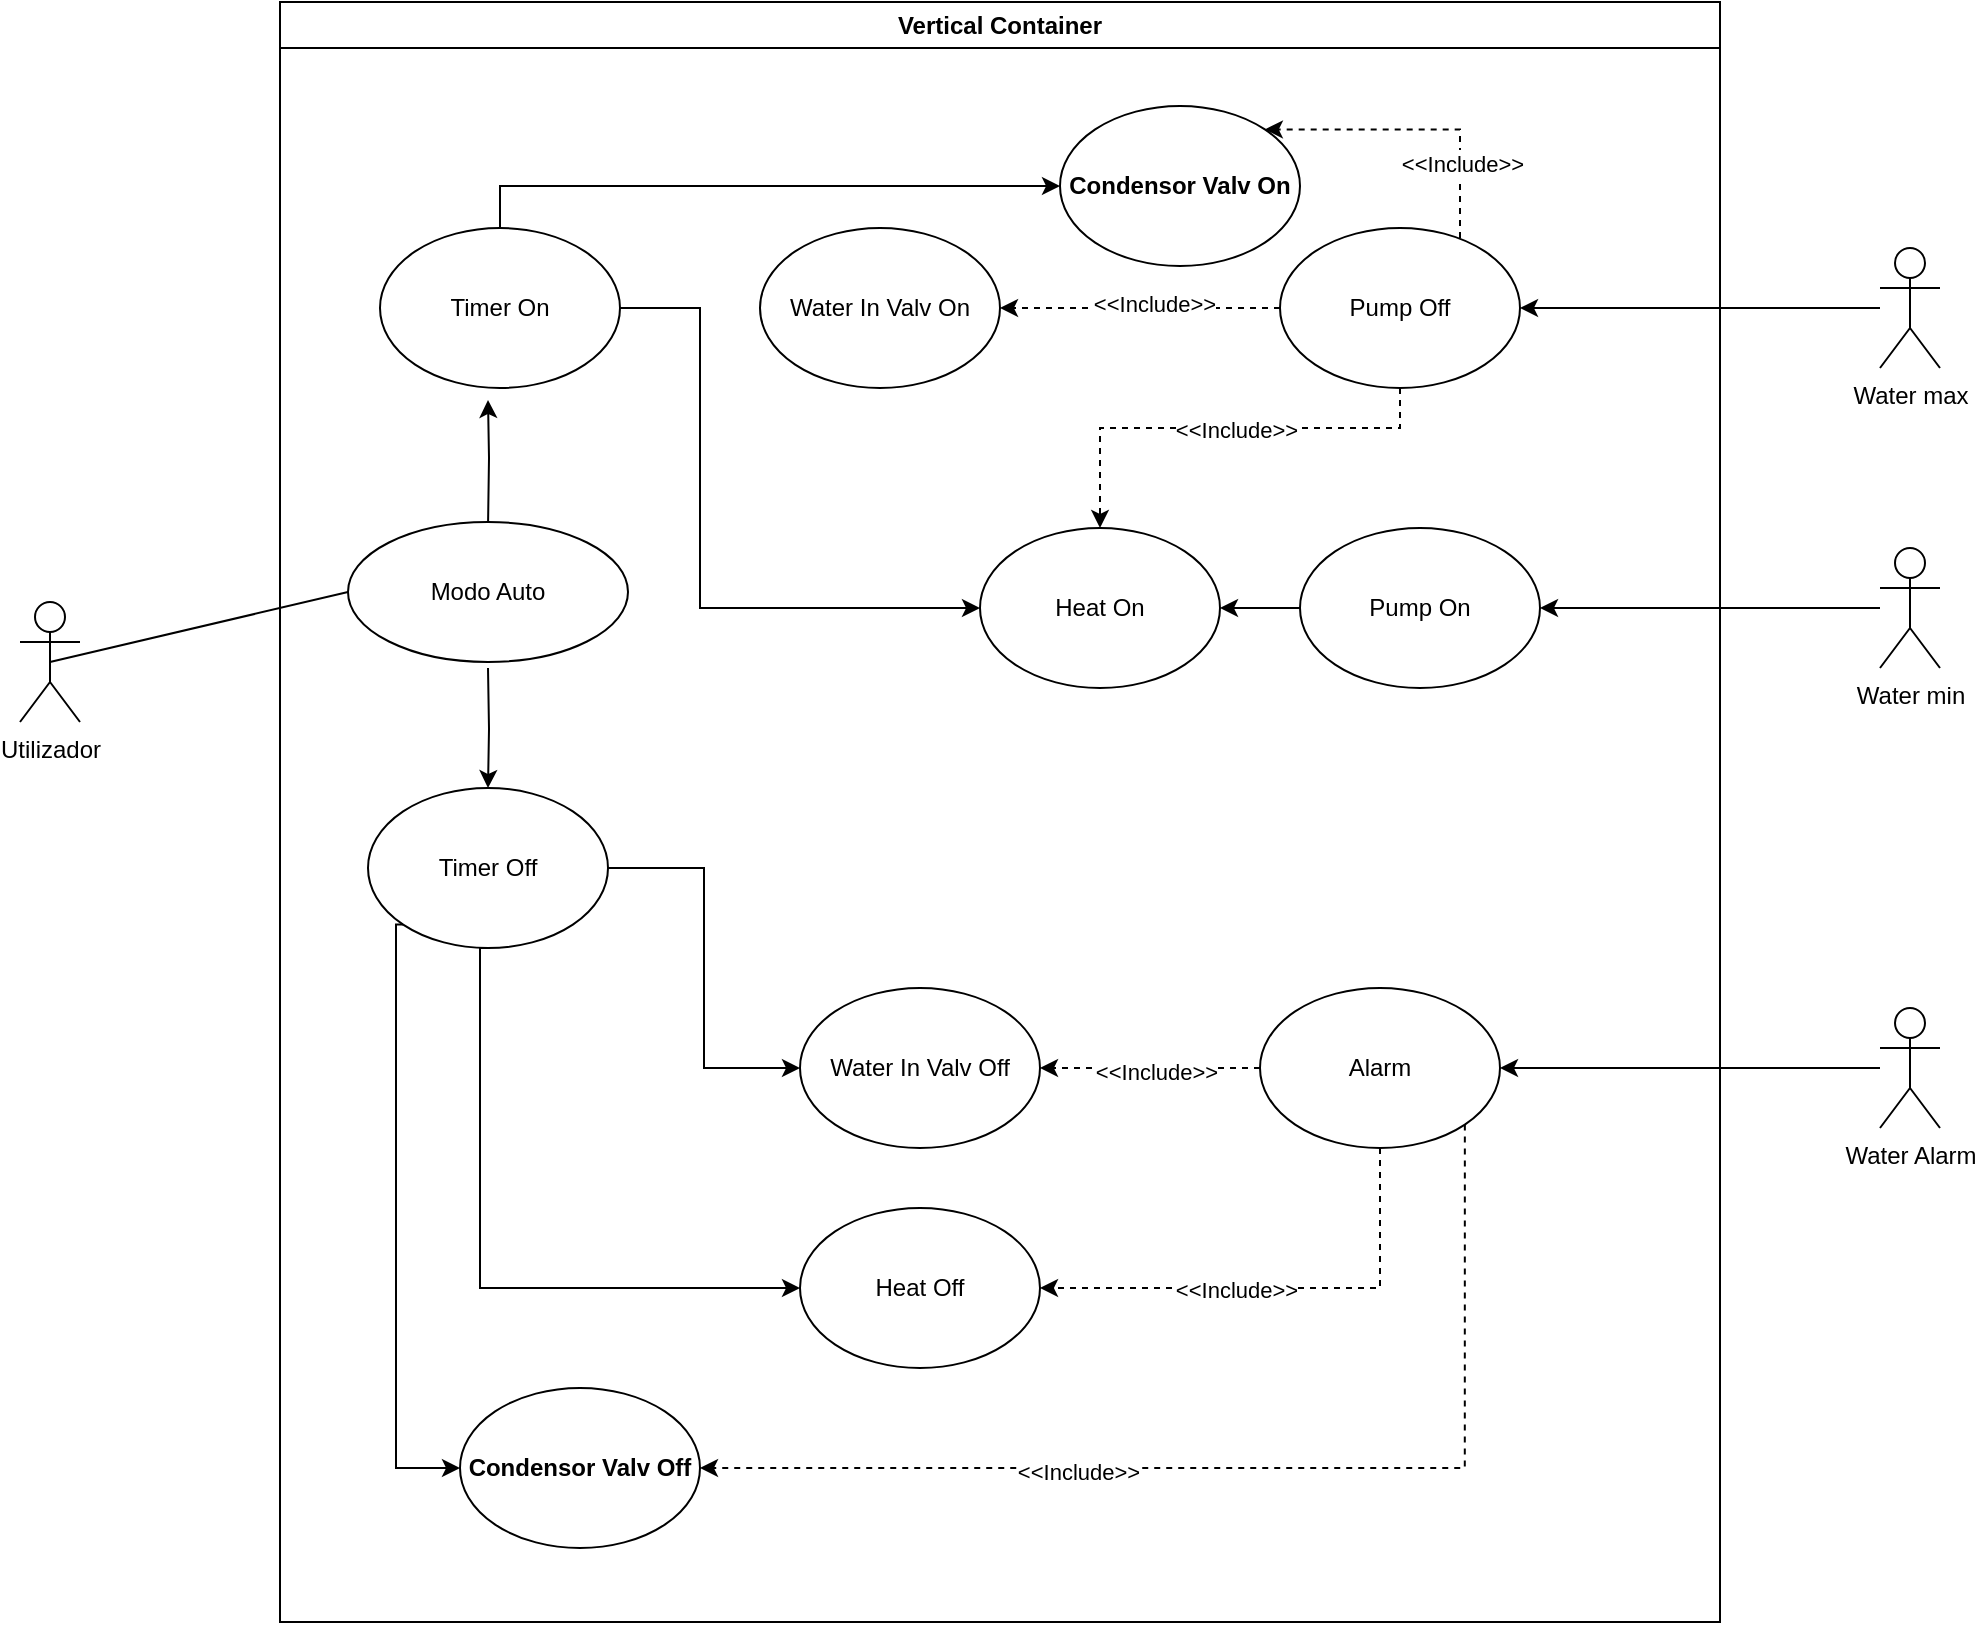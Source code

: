 <mxfile version="24.2.5" type="device">
  <diagram name="Page-1" id="cGvtU-eZdMTdBho1k1D7">
    <mxGraphModel dx="1434" dy="844" grid="1" gridSize="10" guides="1" tooltips="1" connect="1" arrows="1" fold="1" page="1" pageScale="1" pageWidth="1920" pageHeight="1200" math="0" shadow="0">
      <root>
        <mxCell id="0" />
        <mxCell id="1" parent="0" />
        <mxCell id="lKSyvVCcDCdRWvqENaDG-2" value="Utilizador" style="shape=umlActor;verticalLabelPosition=bottom;verticalAlign=top;html=1;outlineConnect=0;" parent="1" vertex="1">
          <mxGeometry x="120" y="350" width="30" height="60" as="geometry" />
        </mxCell>
        <mxCell id="p7EjR2kWBlTCo9uteqFw-5" style="edgeStyle=orthogonalEdgeStyle;rounded=0;orthogonalLoop=1;jettySize=auto;html=1;entryX=0.45;entryY=1.075;entryDx=0;entryDy=0;entryPerimeter=0;" edge="1" parent="1" target="p7EjR2kWBlTCo9uteqFw-3">
          <mxGeometry relative="1" as="geometry">
            <mxPoint x="354" y="313" as="sourcePoint" />
          </mxGeometry>
        </mxCell>
        <mxCell id="p7EjR2kWBlTCo9uteqFw-21" style="edgeStyle=orthogonalEdgeStyle;rounded=0;orthogonalLoop=1;jettySize=auto;html=1;entryX=0.5;entryY=0;entryDx=0;entryDy=0;fontFamily=Helvetica;fontSize=12;fontColor=default;fontStyle=1;" edge="1" parent="1" target="p7EjR2kWBlTCo9uteqFw-4">
          <mxGeometry relative="1" as="geometry">
            <mxPoint x="354" y="383" as="sourcePoint" />
          </mxGeometry>
        </mxCell>
        <mxCell id="lKSyvVCcDCdRWvqENaDG-364" value="Modo Auto" style="ellipse;whiteSpace=wrap;html=1;" parent="1" vertex="1">
          <mxGeometry x="284" y="310" width="140" height="70" as="geometry" />
        </mxCell>
        <mxCell id="lKSyvVCcDCdRWvqENaDG-366" value="Vertical Container" style="swimlane;whiteSpace=wrap;html=1;movable=1;resizable=1;rotatable=1;deletable=1;editable=1;locked=0;connectable=1;container=0;" parent="1" vertex="1">
          <mxGeometry x="250" y="50" width="720" height="810" as="geometry">
            <mxRectangle x="250" y="70" width="140" height="30" as="alternateBounds" />
          </mxGeometry>
        </mxCell>
        <mxCell id="lKSyvVCcDCdRWvqENaDG-367" value="" style="endArrow=none;html=1;rounded=0;exitX=0.5;exitY=0.5;exitDx=0;exitDy=0;exitPerimeter=0;entryX=0;entryY=0.5;entryDx=0;entryDy=0;" parent="1" source="lKSyvVCcDCdRWvqENaDG-2" target="lKSyvVCcDCdRWvqENaDG-364" edge="1">
          <mxGeometry width="50" height="50" relative="1" as="geometry">
            <mxPoint x="560" y="470" as="sourcePoint" />
            <mxPoint x="610" y="420" as="targetPoint" />
          </mxGeometry>
        </mxCell>
        <mxCell id="p7EjR2kWBlTCo9uteqFw-30" style="edgeStyle=orthogonalEdgeStyle;rounded=0;orthogonalLoop=1;jettySize=auto;html=1;entryX=1;entryY=0.5;entryDx=0;entryDy=0;fontFamily=Helvetica;fontSize=12;fontColor=default;fontStyle=1;" edge="1" parent="1" source="jaWfnak5oYHhc0rChe9C-1" target="jaWfnak5oYHhc0rChe9C-6">
          <mxGeometry relative="1" as="geometry" />
        </mxCell>
        <mxCell id="jaWfnak5oYHhc0rChe9C-1" value="Water min" style="shape=umlActor;verticalLabelPosition=bottom;verticalAlign=top;html=1;outlineConnect=0;" parent="1" vertex="1">
          <mxGeometry x="1050" y="323" width="30" height="60" as="geometry" />
        </mxCell>
        <mxCell id="jaWfnak5oYHhc0rChe9C-11" style="edgeStyle=orthogonalEdgeStyle;rounded=0;orthogonalLoop=1;jettySize=auto;html=1;entryX=1;entryY=0.5;entryDx=0;entryDy=0;" parent="1" source="jaWfnak5oYHhc0rChe9C-2" target="jaWfnak5oYHhc0rChe9C-5" edge="1">
          <mxGeometry relative="1" as="geometry" />
        </mxCell>
        <mxCell id="jaWfnak5oYHhc0rChe9C-2" value="Water max" style="shape=umlActor;verticalLabelPosition=bottom;verticalAlign=top;html=1;outlineConnect=0;" parent="1" vertex="1">
          <mxGeometry x="1050" y="173" width="30" height="60" as="geometry" />
        </mxCell>
        <mxCell id="jaWfnak5oYHhc0rChe9C-15" style="edgeStyle=orthogonalEdgeStyle;rounded=0;orthogonalLoop=1;jettySize=auto;html=1;entryX=1;entryY=0.5;entryDx=0;entryDy=0;" parent="1" source="jaWfnak5oYHhc0rChe9C-3" target="jaWfnak5oYHhc0rChe9C-14" edge="1">
          <mxGeometry relative="1" as="geometry" />
        </mxCell>
        <mxCell id="jaWfnak5oYHhc0rChe9C-3" value="Water Alarm" style="shape=umlActor;verticalLabelPosition=bottom;verticalAlign=top;html=1;outlineConnect=0;" parent="1" vertex="1">
          <mxGeometry x="1050" y="553" width="30" height="60" as="geometry" />
        </mxCell>
        <mxCell id="jaWfnak5oYHhc0rChe9C-19" style="edgeStyle=orthogonalEdgeStyle;rounded=0;orthogonalLoop=1;jettySize=auto;html=1;dashed=1;" parent="1" source="jaWfnak5oYHhc0rChe9C-5" target="jaWfnak5oYHhc0rChe9C-18" edge="1">
          <mxGeometry relative="1" as="geometry" />
        </mxCell>
        <mxCell id="jaWfnak5oYHhc0rChe9C-25" value="&amp;lt;&amp;lt;Include&amp;gt;&amp;gt;" style="edgeLabel;html=1;align=center;verticalAlign=middle;resizable=0;points=[];" parent="jaWfnak5oYHhc0rChe9C-19" vertex="1" connectable="0">
          <mxGeometry x="-0.1" y="7" relative="1" as="geometry">
            <mxPoint y="-9" as="offset" />
          </mxGeometry>
        </mxCell>
        <mxCell id="p7EjR2kWBlTCo9uteqFw-6" style="edgeStyle=orthogonalEdgeStyle;rounded=0;orthogonalLoop=1;jettySize=auto;html=1;entryX=0.5;entryY=0;entryDx=0;entryDy=0;dashed=1;" edge="1" parent="1" source="jaWfnak5oYHhc0rChe9C-5" target="jaWfnak5oYHhc0rChe9C-7">
          <mxGeometry relative="1" as="geometry">
            <Array as="points">
              <mxPoint x="810" y="263" />
              <mxPoint x="660" y="263" />
            </Array>
          </mxGeometry>
        </mxCell>
        <mxCell id="p7EjR2kWBlTCo9uteqFw-13" value="&lt;span style=&quot;font-size: 11px; font-weight: 400;&quot;&gt;&amp;lt;&amp;lt;Include&amp;gt;&amp;gt;&lt;/span&gt;" style="edgeLabel;html=1;align=center;verticalAlign=middle;resizable=0;points=[];strokeColor=default;fontFamily=Helvetica;fontSize=12;fontColor=default;fontStyle=1;fillColor=default;" vertex="1" connectable="0" parent="p7EjR2kWBlTCo9uteqFw-6">
          <mxGeometry x="-0.073" y="1" relative="1" as="geometry">
            <mxPoint as="offset" />
          </mxGeometry>
        </mxCell>
        <mxCell id="p7EjR2kWBlTCo9uteqFw-15" style="edgeStyle=orthogonalEdgeStyle;rounded=0;orthogonalLoop=1;jettySize=auto;html=1;exitX=0.75;exitY=0.063;exitDx=0;exitDy=0;entryX=1;entryY=0;entryDx=0;entryDy=0;fontFamily=Helvetica;fontSize=12;fontColor=default;fontStyle=1;dashed=1;exitPerimeter=0;" edge="1" parent="1" source="jaWfnak5oYHhc0rChe9C-5" target="p7EjR2kWBlTCo9uteqFw-14">
          <mxGeometry relative="1" as="geometry">
            <Array as="points">
              <mxPoint x="840" y="114" />
            </Array>
          </mxGeometry>
        </mxCell>
        <mxCell id="p7EjR2kWBlTCo9uteqFw-20" value="&lt;span style=&quot;font-size: 11px; font-weight: 400;&quot;&gt;&amp;lt;&amp;lt;Include&amp;gt;&amp;gt;&lt;/span&gt;" style="edgeLabel;html=1;align=center;verticalAlign=middle;resizable=0;points=[];strokeColor=default;fontFamily=Helvetica;fontSize=12;fontColor=default;fontStyle=1;fillColor=default;" vertex="1" connectable="0" parent="p7EjR2kWBlTCo9uteqFw-15">
          <mxGeometry x="-0.507" y="-1" relative="1" as="geometry">
            <mxPoint as="offset" />
          </mxGeometry>
        </mxCell>
        <mxCell id="jaWfnak5oYHhc0rChe9C-5" value="Pump Off" style="ellipse;whiteSpace=wrap;html=1;" parent="1" vertex="1">
          <mxGeometry x="750" y="163" width="120" height="80" as="geometry" />
        </mxCell>
        <mxCell id="p7EjR2kWBlTCo9uteqFw-7" style="edgeStyle=orthogonalEdgeStyle;rounded=0;orthogonalLoop=1;jettySize=auto;html=1;entryX=1;entryY=0.5;entryDx=0;entryDy=0;" edge="1" parent="1" source="jaWfnak5oYHhc0rChe9C-6" target="jaWfnak5oYHhc0rChe9C-7">
          <mxGeometry relative="1" as="geometry" />
        </mxCell>
        <mxCell id="jaWfnak5oYHhc0rChe9C-6" value="Pump On" style="ellipse;whiteSpace=wrap;html=1;" parent="1" vertex="1">
          <mxGeometry x="760" y="313" width="120" height="80" as="geometry" />
        </mxCell>
        <mxCell id="jaWfnak5oYHhc0rChe9C-8" value="Heat Off" style="ellipse;whiteSpace=wrap;html=1;" parent="1" vertex="1">
          <mxGeometry x="510" y="653" width="120" height="80" as="geometry" />
        </mxCell>
        <mxCell id="jaWfnak5oYHhc0rChe9C-16" style="edgeStyle=orthogonalEdgeStyle;rounded=0;orthogonalLoop=1;jettySize=auto;html=1;entryX=1;entryY=0.5;entryDx=0;entryDy=0;dashed=1;" parent="1" source="jaWfnak5oYHhc0rChe9C-14" target="jaWfnak5oYHhc0rChe9C-8" edge="1">
          <mxGeometry relative="1" as="geometry">
            <Array as="points">
              <mxPoint x="800" y="693" />
            </Array>
          </mxGeometry>
        </mxCell>
        <mxCell id="jaWfnak5oYHhc0rChe9C-17" value="&amp;lt;&amp;lt;Include&amp;gt;&amp;gt;" style="edgeLabel;html=1;align=center;verticalAlign=middle;resizable=0;points=[];" parent="jaWfnak5oYHhc0rChe9C-16" vertex="1" connectable="0">
          <mxGeometry x="0.185" y="1" relative="1" as="geometry">
            <mxPoint as="offset" />
          </mxGeometry>
        </mxCell>
        <mxCell id="jaWfnak5oYHhc0rChe9C-18" value="Water In Valv On" style="ellipse;whiteSpace=wrap;html=1;" parent="1" vertex="1">
          <mxGeometry x="490" y="163" width="120" height="80" as="geometry" />
        </mxCell>
        <mxCell id="p7EjR2kWBlTCo9uteqFw-8" style="edgeStyle=orthogonalEdgeStyle;rounded=0;orthogonalLoop=1;jettySize=auto;html=1;entryX=0;entryY=0.5;entryDx=0;entryDy=0;" edge="1" parent="1">
          <mxGeometry relative="1" as="geometry">
            <mxPoint x="420" y="203" as="sourcePoint" />
            <mxPoint x="600" y="353" as="targetPoint" />
            <Array as="points">
              <mxPoint x="460" y="203" />
              <mxPoint x="460" y="353" />
            </Array>
          </mxGeometry>
        </mxCell>
        <mxCell id="p7EjR2kWBlTCo9uteqFw-29" style="edgeStyle=orthogonalEdgeStyle;rounded=0;orthogonalLoop=1;jettySize=auto;html=1;entryX=0;entryY=0.5;entryDx=0;entryDy=0;fontFamily=Helvetica;fontSize=12;fontColor=default;fontStyle=1;exitX=0.5;exitY=0;exitDx=0;exitDy=0;" edge="1" parent="1" source="p7EjR2kWBlTCo9uteqFw-3" target="p7EjR2kWBlTCo9uteqFw-14">
          <mxGeometry relative="1" as="geometry" />
        </mxCell>
        <mxCell id="p7EjR2kWBlTCo9uteqFw-3" value="Timer On" style="ellipse;whiteSpace=wrap;html=1;" vertex="1" parent="1">
          <mxGeometry x="300" y="163" width="120" height="80" as="geometry" />
        </mxCell>
        <mxCell id="p7EjR2kWBlTCo9uteqFw-9" style="edgeStyle=orthogonalEdgeStyle;rounded=0;orthogonalLoop=1;jettySize=auto;html=1;entryX=0;entryY=0.5;entryDx=0;entryDy=0;exitX=0.5;exitY=1;exitDx=0;exitDy=0;" edge="1" parent="1" source="p7EjR2kWBlTCo9uteqFw-4" target="jaWfnak5oYHhc0rChe9C-8">
          <mxGeometry relative="1" as="geometry">
            <Array as="points">
              <mxPoint x="350" y="693" />
            </Array>
          </mxGeometry>
        </mxCell>
        <mxCell id="p7EjR2kWBlTCo9uteqFw-10" style="edgeStyle=orthogonalEdgeStyle;rounded=0;orthogonalLoop=1;jettySize=auto;html=1;entryX=0;entryY=0.5;entryDx=0;entryDy=0;" edge="1" parent="1" source="p7EjR2kWBlTCo9uteqFw-4" target="jaWfnak5oYHhc0rChe9C-23">
          <mxGeometry relative="1" as="geometry" />
        </mxCell>
        <mxCell id="p7EjR2kWBlTCo9uteqFw-24" style="edgeStyle=orthogonalEdgeStyle;rounded=0;orthogonalLoop=1;jettySize=auto;html=1;exitX=0;exitY=1;exitDx=0;exitDy=0;fontFamily=Helvetica;fontSize=12;fontColor=default;fontStyle=1;" edge="1" parent="1" source="p7EjR2kWBlTCo9uteqFw-4" target="p7EjR2kWBlTCo9uteqFw-23">
          <mxGeometry relative="1" as="geometry">
            <Array as="points">
              <mxPoint x="308" y="783" />
            </Array>
          </mxGeometry>
        </mxCell>
        <mxCell id="p7EjR2kWBlTCo9uteqFw-4" value="Timer Off" style="ellipse;whiteSpace=wrap;html=1;" vertex="1" parent="1">
          <mxGeometry x="294" y="443" width="120" height="80" as="geometry" />
        </mxCell>
        <mxCell id="jaWfnak5oYHhc0rChe9C-7" value="Heat On" style="ellipse;whiteSpace=wrap;html=1;movable=1;resizable=1;rotatable=1;deletable=1;editable=1;locked=0;connectable=1;" parent="1" vertex="1">
          <mxGeometry x="600" y="313" width="120" height="80" as="geometry" />
        </mxCell>
        <mxCell id="jaWfnak5oYHhc0rChe9C-23" value="Water In Valv Off" style="ellipse;whiteSpace=wrap;html=1;" parent="1" vertex="1">
          <mxGeometry x="510" y="543" width="120" height="80" as="geometry" />
        </mxCell>
        <mxCell id="jaWfnak5oYHhc0rChe9C-20" style="edgeStyle=orthogonalEdgeStyle;rounded=0;orthogonalLoop=1;jettySize=auto;html=1;dashed=1;entryX=1;entryY=0.5;entryDx=0;entryDy=0;" parent="1" source="jaWfnak5oYHhc0rChe9C-14" target="jaWfnak5oYHhc0rChe9C-23" edge="1">
          <mxGeometry relative="1" as="geometry">
            <Array as="points">
              <mxPoint x="710" y="583" />
              <mxPoint x="710" y="583" />
            </Array>
          </mxGeometry>
        </mxCell>
        <mxCell id="jaWfnak5oYHhc0rChe9C-21" value="&amp;lt;&amp;lt;Include&amp;gt;&amp;gt;" style="edgeLabel;html=1;align=center;verticalAlign=middle;resizable=0;points=[];" parent="jaWfnak5oYHhc0rChe9C-20" vertex="1" connectable="0">
          <mxGeometry x="0.193" y="2" relative="1" as="geometry">
            <mxPoint x="13" as="offset" />
          </mxGeometry>
        </mxCell>
        <mxCell id="p7EjR2kWBlTCo9uteqFw-25" style="edgeStyle=orthogonalEdgeStyle;rounded=0;orthogonalLoop=1;jettySize=auto;html=1;exitX=1;exitY=1;exitDx=0;exitDy=0;entryX=1;entryY=0.5;entryDx=0;entryDy=0;fontFamily=Helvetica;fontSize=12;fontColor=default;fontStyle=1;dashed=1;" edge="1" parent="1" source="jaWfnak5oYHhc0rChe9C-14" target="p7EjR2kWBlTCo9uteqFw-23">
          <mxGeometry relative="1" as="geometry">
            <Array as="points">
              <mxPoint x="842" y="783" />
            </Array>
          </mxGeometry>
        </mxCell>
        <mxCell id="p7EjR2kWBlTCo9uteqFw-27" value="&lt;span style=&quot;font-size: 11px; font-weight: 400;&quot;&gt;&amp;lt;&amp;lt;Include&amp;gt;&amp;gt;&lt;/span&gt;" style="edgeLabel;html=1;align=center;verticalAlign=middle;resizable=0;points=[];strokeColor=default;fontFamily=Helvetica;fontSize=12;fontColor=default;fontStyle=1;fillColor=default;" vertex="1" connectable="0" parent="p7EjR2kWBlTCo9uteqFw-25">
          <mxGeometry x="0.318" y="2" relative="1" as="geometry">
            <mxPoint as="offset" />
          </mxGeometry>
        </mxCell>
        <mxCell id="jaWfnak5oYHhc0rChe9C-14" value="Alarm" style="ellipse;whiteSpace=wrap;html=1;" parent="1" vertex="1">
          <mxGeometry x="740" y="543" width="120" height="80" as="geometry" />
        </mxCell>
        <mxCell id="p7EjR2kWBlTCo9uteqFw-14" value="Condensor Valv On" style="ellipse;whiteSpace=wrap;html=1;strokeColor=default;align=center;verticalAlign=middle;fontFamily=Helvetica;fontSize=12;fontColor=default;fontStyle=1;fillColor=default;" vertex="1" parent="1">
          <mxGeometry x="640" y="102" width="120" height="80" as="geometry" />
        </mxCell>
        <mxCell id="p7EjR2kWBlTCo9uteqFw-23" value="Condensor Valv Off" style="ellipse;whiteSpace=wrap;html=1;strokeColor=default;align=center;verticalAlign=middle;fontFamily=Helvetica;fontSize=12;fontColor=default;fontStyle=1;fillColor=default;" vertex="1" parent="1">
          <mxGeometry x="340" y="743" width="120" height="80" as="geometry" />
        </mxCell>
      </root>
    </mxGraphModel>
  </diagram>
</mxfile>
